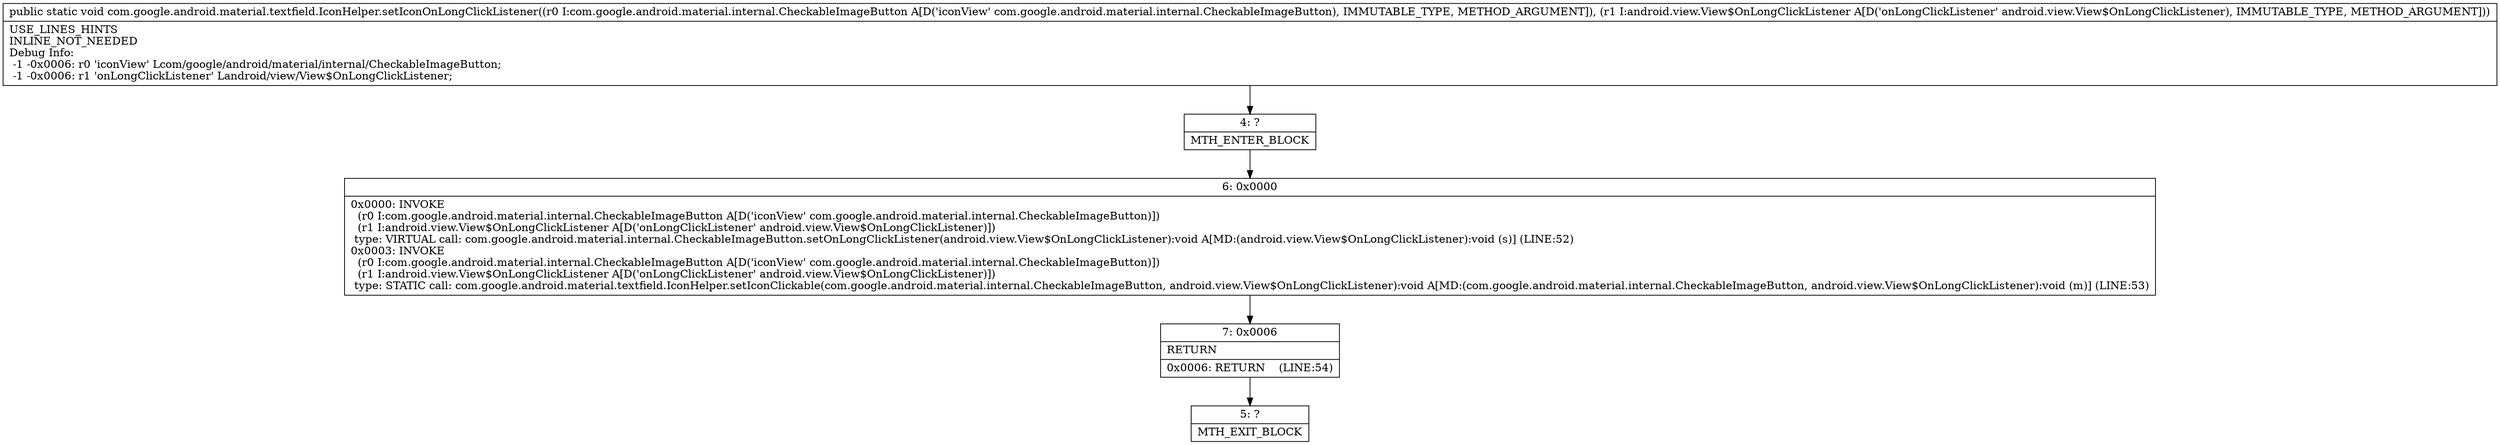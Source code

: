 digraph "CFG forcom.google.android.material.textfield.IconHelper.setIconOnLongClickListener(Lcom\/google\/android\/material\/internal\/CheckableImageButton;Landroid\/view\/View$OnLongClickListener;)V" {
Node_4 [shape=record,label="{4\:\ ?|MTH_ENTER_BLOCK\l}"];
Node_6 [shape=record,label="{6\:\ 0x0000|0x0000: INVOKE  \l  (r0 I:com.google.android.material.internal.CheckableImageButton A[D('iconView' com.google.android.material.internal.CheckableImageButton)])\l  (r1 I:android.view.View$OnLongClickListener A[D('onLongClickListener' android.view.View$OnLongClickListener)])\l type: VIRTUAL call: com.google.android.material.internal.CheckableImageButton.setOnLongClickListener(android.view.View$OnLongClickListener):void A[MD:(android.view.View$OnLongClickListener):void (s)] (LINE:52)\l0x0003: INVOKE  \l  (r0 I:com.google.android.material.internal.CheckableImageButton A[D('iconView' com.google.android.material.internal.CheckableImageButton)])\l  (r1 I:android.view.View$OnLongClickListener A[D('onLongClickListener' android.view.View$OnLongClickListener)])\l type: STATIC call: com.google.android.material.textfield.IconHelper.setIconClickable(com.google.android.material.internal.CheckableImageButton, android.view.View$OnLongClickListener):void A[MD:(com.google.android.material.internal.CheckableImageButton, android.view.View$OnLongClickListener):void (m)] (LINE:53)\l}"];
Node_7 [shape=record,label="{7\:\ 0x0006|RETURN\l|0x0006: RETURN    (LINE:54)\l}"];
Node_5 [shape=record,label="{5\:\ ?|MTH_EXIT_BLOCK\l}"];
MethodNode[shape=record,label="{public static void com.google.android.material.textfield.IconHelper.setIconOnLongClickListener((r0 I:com.google.android.material.internal.CheckableImageButton A[D('iconView' com.google.android.material.internal.CheckableImageButton), IMMUTABLE_TYPE, METHOD_ARGUMENT]), (r1 I:android.view.View$OnLongClickListener A[D('onLongClickListener' android.view.View$OnLongClickListener), IMMUTABLE_TYPE, METHOD_ARGUMENT]))  | USE_LINES_HINTS\lINLINE_NOT_NEEDED\lDebug Info:\l  \-1 \-0x0006: r0 'iconView' Lcom\/google\/android\/material\/internal\/CheckableImageButton;\l  \-1 \-0x0006: r1 'onLongClickListener' Landroid\/view\/View$OnLongClickListener;\l}"];
MethodNode -> Node_4;Node_4 -> Node_6;
Node_6 -> Node_7;
Node_7 -> Node_5;
}

